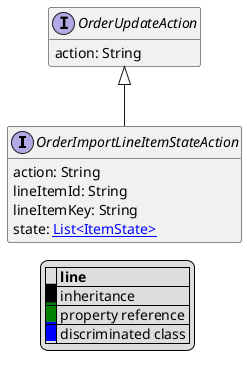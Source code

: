 @startuml

hide empty fields
hide empty methods
legend
|= |= line |
|<back:black>   </back>| inheritance |
|<back:green>   </back>| property reference |
|<back:blue>   </back>| discriminated class |
endlegend
interface OrderImportLineItemStateAction [[OrderImportLineItemStateAction.svg]] extends OrderUpdateAction {
    action: String
    lineItemId: String
    lineItemKey: String
    state: [[ItemState.svg List<ItemState>]]
}
interface OrderUpdateAction [[OrderUpdateAction.svg]]  {
    action: String
}





@enduml
